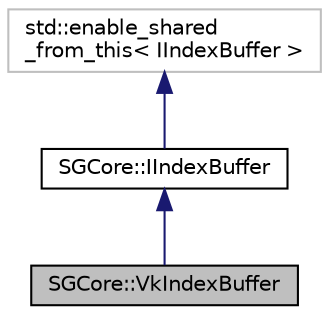 digraph "SGCore::VkIndexBuffer"
{
 // LATEX_PDF_SIZE
  edge [fontname="Helvetica",fontsize="10",labelfontname="Helvetica",labelfontsize="10"];
  node [fontname="Helvetica",fontsize="10",shape=record];
  Node1 [label="SGCore::VkIndexBuffer",height=0.2,width=0.4,color="black", fillcolor="grey75", style="filled", fontcolor="black",tooltip=" "];
  Node2 -> Node1 [dir="back",color="midnightblue",fontsize="10",style="solid"];
  Node2 [label="SGCore::IIndexBuffer",height=0.2,width=0.4,color="black", fillcolor="white", style="filled",URL="$classSGCore_1_1IIndexBuffer.html",tooltip=" "];
  Node3 -> Node2 [dir="back",color="midnightblue",fontsize="10",style="solid"];
  Node3 [label="std::enable_shared\l_from_this\< IIndexBuffer \>",height=0.2,width=0.4,color="grey75", fillcolor="white", style="filled",tooltip=" "];
}
